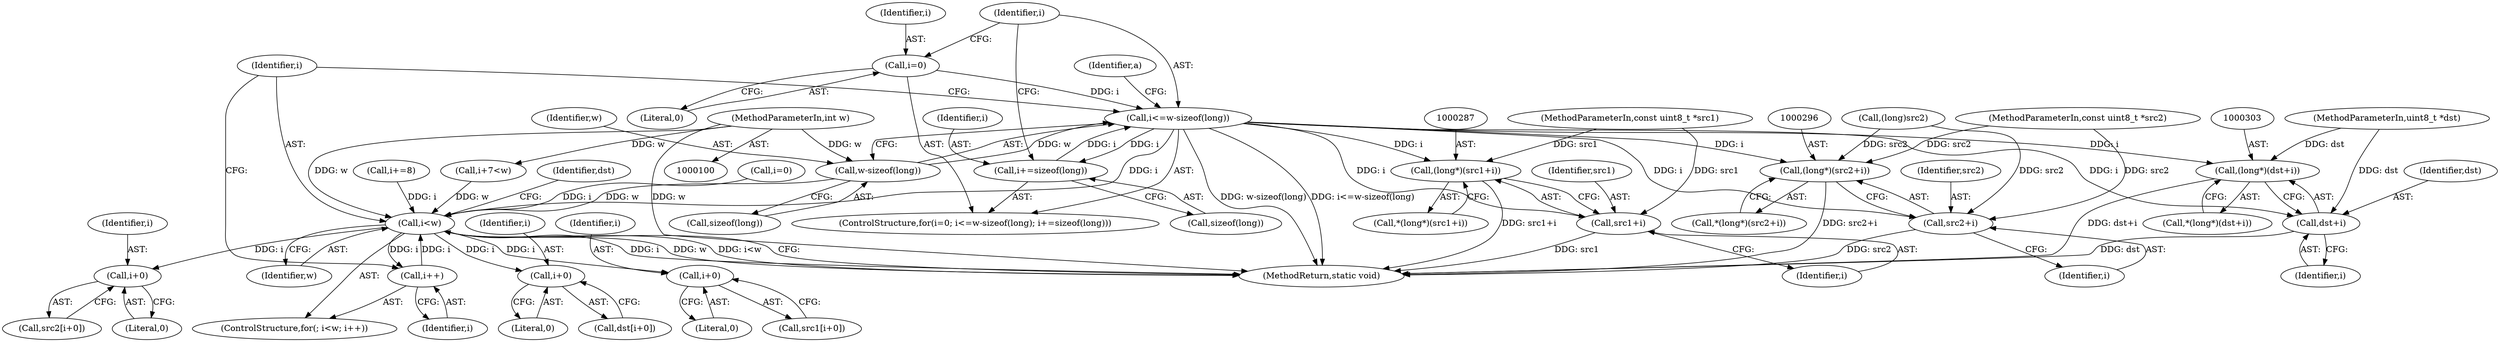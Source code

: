 digraph "1_FFmpeg_454a11a1c9c686c78aa97954306fb63453299760_0@API" {
"1000271" [label="(Call,i<=w-sizeof(long))"];
"1000268" [label="(Call,i=0)"];
"1000277" [label="(Call,i+=sizeof(long))"];
"1000271" [label="(Call,i<=w-sizeof(long))"];
"1000273" [label="(Call,w-sizeof(long))"];
"1000104" [label="(MethodParameterIn,int w)"];
"1000286" [label="(Call,(long*)(src1+i))"];
"1000288" [label="(Call,src1+i)"];
"1000295" [label="(Call,(long*)(src2+i))"];
"1000297" [label="(Call,src2+i)"];
"1000302" [label="(Call,(long*)(dst+i))"];
"1000304" [label="(Call,dst+i)"];
"1000323" [label="(Call,i<w)"];
"1000326" [label="(Call,i++)"];
"1000331" [label="(Call,i+0)"];
"1000337" [label="(Call,i+0)"];
"1000342" [label="(Call,i+0)"];
"1000289" [label="(Identifier,src1)"];
"1000267" [label="(ControlStructure,for(i=0; i<=w-sizeof(long); i+=sizeof(long)))"];
"1000275" [label="(Call,sizeof(long))"];
"1000284" [label="(Identifier,a)"];
"1000269" [label="(Identifier,i)"];
"1000103" [label="(MethodParameterIn,const uint8_t *src2)"];
"1000104" [label="(MethodParameterIn,int w)"];
"1000301" [label="(Call,*(long*)(dst+i))"];
"1000102" [label="(MethodParameterIn,const uint8_t *src1)"];
"1000118" [label="(Call,i=0)"];
"1000285" [label="(Call,*(long*)(src1+i))"];
"1000298" [label="(Identifier,src2)"];
"1000332" [label="(Identifier,i)"];
"1000337" [label="(Call,i+0)"];
"1000343" [label="(Identifier,i)"];
"1000101" [label="(MethodParameterIn,uint8_t *dst)"];
"1000325" [label="(Identifier,w)"];
"1000302" [label="(Call,(long*)(dst+i))"];
"1000272" [label="(Identifier,i)"];
"1000324" [label="(Identifier,i)"];
"1000326" [label="(Call,i++)"];
"1000340" [label="(Call,src2[i+0])"];
"1000121" [label="(Call,i+7<w)"];
"1000279" [label="(Call,sizeof(long))"];
"1000322" [label="(ControlStructure,for(; i<w; i++))"];
"1000333" [label="(Literal,0)"];
"1000329" [label="(Call,dst[i+0])"];
"1000126" [label="(Call,i+=8)"];
"1000345" [label="(MethodReturn,static void)"];
"1000327" [label="(Identifier,i)"];
"1000339" [label="(Literal,0)"];
"1000342" [label="(Call,i+0)"];
"1000271" [label="(Call,i<=w-sizeof(long))"];
"1000109" [label="(Call,(long)src2)"];
"1000299" [label="(Identifier,i)"];
"1000330" [label="(Identifier,dst)"];
"1000304" [label="(Call,dst+i)"];
"1000278" [label="(Identifier,i)"];
"1000294" [label="(Call,*(long*)(src2+i))"];
"1000305" [label="(Identifier,dst)"];
"1000290" [label="(Identifier,i)"];
"1000270" [label="(Literal,0)"];
"1000277" [label="(Call,i+=sizeof(long))"];
"1000338" [label="(Identifier,i)"];
"1000297" [label="(Call,src2+i)"];
"1000286" [label="(Call,(long*)(src1+i))"];
"1000331" [label="(Call,i+0)"];
"1000273" [label="(Call,w-sizeof(long))"];
"1000295" [label="(Call,(long*)(src2+i))"];
"1000335" [label="(Call,src1[i+0])"];
"1000268" [label="(Call,i=0)"];
"1000344" [label="(Literal,0)"];
"1000274" [label="(Identifier,w)"];
"1000306" [label="(Identifier,i)"];
"1000323" [label="(Call,i<w)"];
"1000288" [label="(Call,src1+i)"];
"1000271" -> "1000267"  [label="AST: "];
"1000271" -> "1000273"  [label="CFG: "];
"1000272" -> "1000271"  [label="AST: "];
"1000273" -> "1000271"  [label="AST: "];
"1000284" -> "1000271"  [label="CFG: "];
"1000324" -> "1000271"  [label="CFG: "];
"1000271" -> "1000345"  [label="DDG: w-sizeof(long)"];
"1000271" -> "1000345"  [label="DDG: i<=w-sizeof(long)"];
"1000268" -> "1000271"  [label="DDG: i"];
"1000277" -> "1000271"  [label="DDG: i"];
"1000273" -> "1000271"  [label="DDG: w"];
"1000271" -> "1000277"  [label="DDG: i"];
"1000271" -> "1000286"  [label="DDG: i"];
"1000271" -> "1000288"  [label="DDG: i"];
"1000271" -> "1000295"  [label="DDG: i"];
"1000271" -> "1000297"  [label="DDG: i"];
"1000271" -> "1000302"  [label="DDG: i"];
"1000271" -> "1000304"  [label="DDG: i"];
"1000271" -> "1000323"  [label="DDG: i"];
"1000268" -> "1000267"  [label="AST: "];
"1000268" -> "1000270"  [label="CFG: "];
"1000269" -> "1000268"  [label="AST: "];
"1000270" -> "1000268"  [label="AST: "];
"1000272" -> "1000268"  [label="CFG: "];
"1000277" -> "1000267"  [label="AST: "];
"1000277" -> "1000279"  [label="CFG: "];
"1000278" -> "1000277"  [label="AST: "];
"1000279" -> "1000277"  [label="AST: "];
"1000272" -> "1000277"  [label="CFG: "];
"1000273" -> "1000275"  [label="CFG: "];
"1000274" -> "1000273"  [label="AST: "];
"1000275" -> "1000273"  [label="AST: "];
"1000104" -> "1000273"  [label="DDG: w"];
"1000273" -> "1000323"  [label="DDG: w"];
"1000104" -> "1000100"  [label="AST: "];
"1000104" -> "1000345"  [label="DDG: w"];
"1000104" -> "1000121"  [label="DDG: w"];
"1000104" -> "1000323"  [label="DDG: w"];
"1000286" -> "1000285"  [label="AST: "];
"1000286" -> "1000288"  [label="CFG: "];
"1000287" -> "1000286"  [label="AST: "];
"1000288" -> "1000286"  [label="AST: "];
"1000285" -> "1000286"  [label="CFG: "];
"1000286" -> "1000345"  [label="DDG: src1+i"];
"1000102" -> "1000286"  [label="DDG: src1"];
"1000288" -> "1000290"  [label="CFG: "];
"1000289" -> "1000288"  [label="AST: "];
"1000290" -> "1000288"  [label="AST: "];
"1000288" -> "1000345"  [label="DDG: src1"];
"1000102" -> "1000288"  [label="DDG: src1"];
"1000295" -> "1000294"  [label="AST: "];
"1000295" -> "1000297"  [label="CFG: "];
"1000296" -> "1000295"  [label="AST: "];
"1000297" -> "1000295"  [label="AST: "];
"1000294" -> "1000295"  [label="CFG: "];
"1000295" -> "1000345"  [label="DDG: src2+i"];
"1000109" -> "1000295"  [label="DDG: src2"];
"1000103" -> "1000295"  [label="DDG: src2"];
"1000297" -> "1000299"  [label="CFG: "];
"1000298" -> "1000297"  [label="AST: "];
"1000299" -> "1000297"  [label="AST: "];
"1000297" -> "1000345"  [label="DDG: src2"];
"1000109" -> "1000297"  [label="DDG: src2"];
"1000103" -> "1000297"  [label="DDG: src2"];
"1000302" -> "1000301"  [label="AST: "];
"1000302" -> "1000304"  [label="CFG: "];
"1000303" -> "1000302"  [label="AST: "];
"1000304" -> "1000302"  [label="AST: "];
"1000301" -> "1000302"  [label="CFG: "];
"1000302" -> "1000345"  [label="DDG: dst+i"];
"1000101" -> "1000302"  [label="DDG: dst"];
"1000304" -> "1000306"  [label="CFG: "];
"1000305" -> "1000304"  [label="AST: "];
"1000306" -> "1000304"  [label="AST: "];
"1000304" -> "1000345"  [label="DDG: dst"];
"1000101" -> "1000304"  [label="DDG: dst"];
"1000323" -> "1000322"  [label="AST: "];
"1000323" -> "1000325"  [label="CFG: "];
"1000324" -> "1000323"  [label="AST: "];
"1000325" -> "1000323"  [label="AST: "];
"1000330" -> "1000323"  [label="CFG: "];
"1000345" -> "1000323"  [label="CFG: "];
"1000323" -> "1000345"  [label="DDG: i"];
"1000323" -> "1000345"  [label="DDG: w"];
"1000323" -> "1000345"  [label="DDG: i<w"];
"1000326" -> "1000323"  [label="DDG: i"];
"1000126" -> "1000323"  [label="DDG: i"];
"1000118" -> "1000323"  [label="DDG: i"];
"1000121" -> "1000323"  [label="DDG: w"];
"1000323" -> "1000326"  [label="DDG: i"];
"1000323" -> "1000331"  [label="DDG: i"];
"1000323" -> "1000337"  [label="DDG: i"];
"1000323" -> "1000342"  [label="DDG: i"];
"1000326" -> "1000322"  [label="AST: "];
"1000326" -> "1000327"  [label="CFG: "];
"1000327" -> "1000326"  [label="AST: "];
"1000324" -> "1000326"  [label="CFG: "];
"1000331" -> "1000329"  [label="AST: "];
"1000331" -> "1000333"  [label="CFG: "];
"1000332" -> "1000331"  [label="AST: "];
"1000333" -> "1000331"  [label="AST: "];
"1000329" -> "1000331"  [label="CFG: "];
"1000337" -> "1000335"  [label="AST: "];
"1000337" -> "1000339"  [label="CFG: "];
"1000338" -> "1000337"  [label="AST: "];
"1000339" -> "1000337"  [label="AST: "];
"1000335" -> "1000337"  [label="CFG: "];
"1000342" -> "1000340"  [label="AST: "];
"1000342" -> "1000344"  [label="CFG: "];
"1000343" -> "1000342"  [label="AST: "];
"1000344" -> "1000342"  [label="AST: "];
"1000340" -> "1000342"  [label="CFG: "];
}
